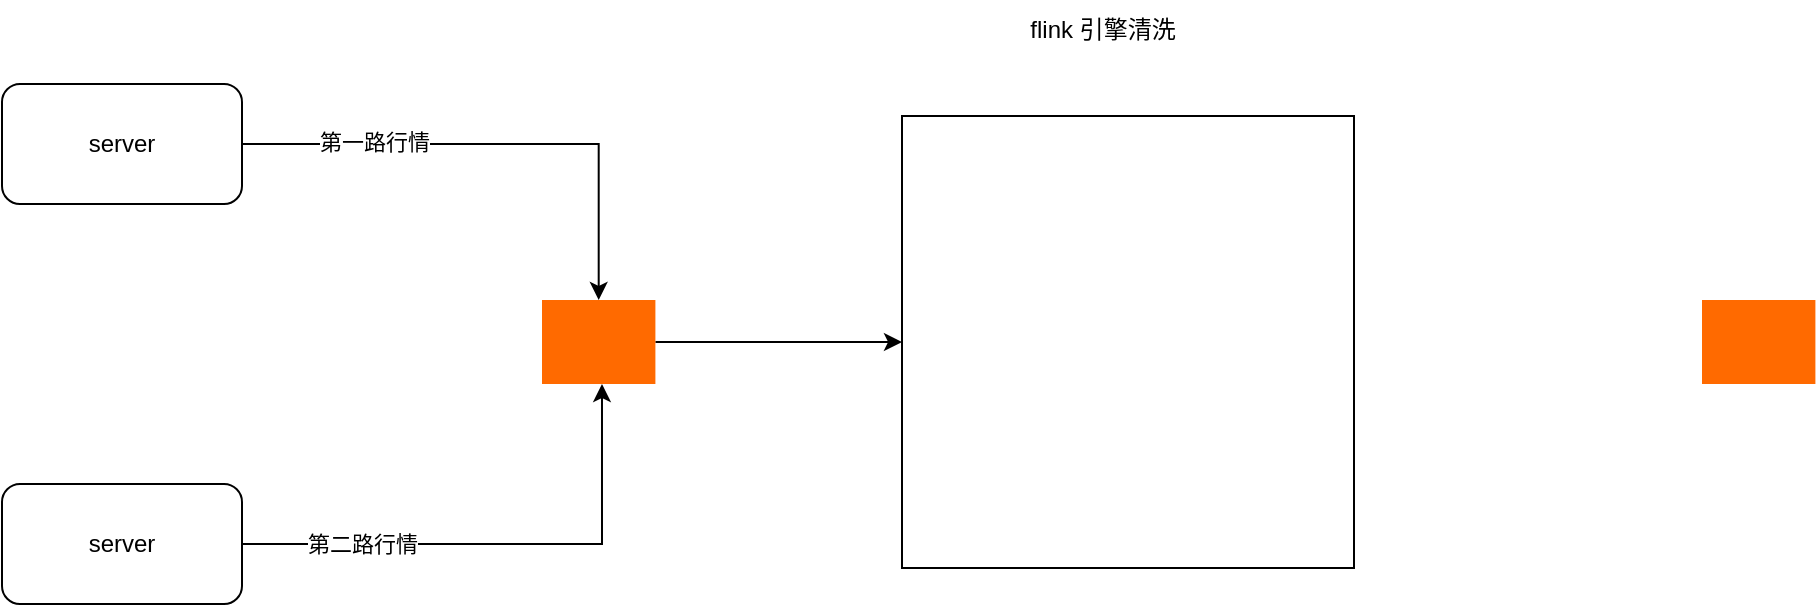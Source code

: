 <mxfile version="26.0.8">
  <diagram name="第 1 页" id="RtZNqCJzqBMIXwsQa_Uc">
    <mxGraphModel dx="1434" dy="833" grid="1" gridSize="10" guides="1" tooltips="1" connect="1" arrows="1" fold="1" page="1" pageScale="1" pageWidth="1169" pageHeight="827" math="0" shadow="0">
      <root>
        <mxCell id="0" />
        <mxCell id="1" parent="0" />
        <mxCell id="73vBffbtjohmTg6FEq4j-16" style="edgeStyle=orthogonalEdgeStyle;rounded=0;orthogonalLoop=1;jettySize=auto;html=1;" edge="1" parent="1" source="73vBffbtjohmTg6FEq4j-5">
          <mxGeometry relative="1" as="geometry">
            <mxPoint x="630" y="439" as="targetPoint" />
          </mxGeometry>
        </mxCell>
        <mxCell id="73vBffbtjohmTg6FEq4j-5" value="" style="points=[];aspect=fixed;html=1;align=center;shadow=0;dashed=0;fillColor=#FF6A00;strokeColor=none;shape=mxgraph.alibaba_cloud.kafka;" vertex="1" parent="1">
          <mxGeometry x="450" y="418" width="56.7" height="42" as="geometry" />
        </mxCell>
        <mxCell id="73vBffbtjohmTg6FEq4j-10" style="edgeStyle=orthogonalEdgeStyle;rounded=0;orthogonalLoop=1;jettySize=auto;html=1;exitX=1;exitY=0.5;exitDx=0;exitDy=0;" edge="1" parent="1" source="73vBffbtjohmTg6FEq4j-6" target="73vBffbtjohmTg6FEq4j-5">
          <mxGeometry relative="1" as="geometry" />
        </mxCell>
        <mxCell id="73vBffbtjohmTg6FEq4j-12" value="第一路行情" style="edgeLabel;html=1;align=center;verticalAlign=middle;resizable=0;points=[];" vertex="1" connectable="0" parent="73vBffbtjohmTg6FEq4j-10">
          <mxGeometry x="-0.485" y="1" relative="1" as="geometry">
            <mxPoint as="offset" />
          </mxGeometry>
        </mxCell>
        <mxCell id="73vBffbtjohmTg6FEq4j-6" value="server" style="rounded=1;whiteSpace=wrap;html=1;" vertex="1" parent="1">
          <mxGeometry x="180" y="310" width="120" height="60" as="geometry" />
        </mxCell>
        <mxCell id="73vBffbtjohmTg6FEq4j-7" value="server" style="rounded=1;whiteSpace=wrap;html=1;" vertex="1" parent="1">
          <mxGeometry x="180" y="510" width="120" height="60" as="geometry" />
        </mxCell>
        <mxCell id="73vBffbtjohmTg6FEq4j-11" style="edgeStyle=orthogonalEdgeStyle;rounded=0;orthogonalLoop=1;jettySize=auto;html=1;exitX=1;exitY=0.5;exitDx=0;exitDy=0;entryX=0.529;entryY=1;entryDx=0;entryDy=0;entryPerimeter=0;" edge="1" parent="1" source="73vBffbtjohmTg6FEq4j-7" target="73vBffbtjohmTg6FEq4j-5">
          <mxGeometry relative="1" as="geometry" />
        </mxCell>
        <mxCell id="73vBffbtjohmTg6FEq4j-15" value="第二路行情" style="edgeLabel;html=1;align=center;verticalAlign=middle;resizable=0;points=[];" vertex="1" connectable="0" parent="73vBffbtjohmTg6FEq4j-11">
          <mxGeometry x="-0.631" y="-2" relative="1" as="geometry">
            <mxPoint x="12" y="-2" as="offset" />
          </mxGeometry>
        </mxCell>
        <mxCell id="73vBffbtjohmTg6FEq4j-23" value="" style="whiteSpace=wrap;html=1;aspect=fixed;" vertex="1" parent="1">
          <mxGeometry x="630" y="326" width="226" height="226" as="geometry" />
        </mxCell>
        <mxCell id="73vBffbtjohmTg6FEq4j-24" value="flink 引擎清洗" style="text;html=1;align=center;verticalAlign=middle;resizable=0;points=[];autosize=1;strokeColor=none;fillColor=none;" vertex="1" parent="1">
          <mxGeometry x="680" y="268" width="100" height="30" as="geometry" />
        </mxCell>
        <mxCell id="73vBffbtjohmTg6FEq4j-25" value="" style="points=[];aspect=fixed;html=1;align=center;shadow=0;dashed=0;fillColor=#FF6A00;strokeColor=none;shape=mxgraph.alibaba_cloud.kafka;" vertex="1" parent="1">
          <mxGeometry x="1030" y="418" width="56.7" height="42" as="geometry" />
        </mxCell>
      </root>
    </mxGraphModel>
  </diagram>
</mxfile>

